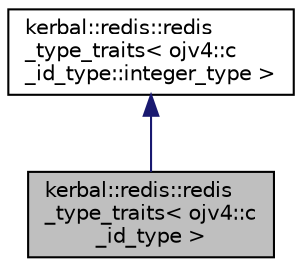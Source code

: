 digraph "kerbal::redis::redis_type_traits&lt; ojv4::c_id_type &gt;"
{
 // LATEX_PDF_SIZE
  edge [fontname="Helvetica",fontsize="10",labelfontname="Helvetica",labelfontsize="10"];
  node [fontname="Helvetica",fontsize="10",shape=record];
  Node2 [label="kerbal::redis::redis\l_type_traits\< ojv4::c\l_id_type \>",height=0.2,width=0.4,color="black", fillcolor="grey75", style="filled", fontcolor="black",tooltip=" "];
  Node3 -> Node2 [dir="back",color="midnightblue",fontsize="10",style="solid",fontname="Helvetica"];
  Node3 [label="kerbal::redis::redis\l_type_traits\< ojv4::c\l_id_type::integer_type \>",height=0.2,width=0.4,color="black", fillcolor="white", style="filled",URL="$structkerbal_1_1redis_1_1redis__type__traits.html",tooltip=" "];
}
